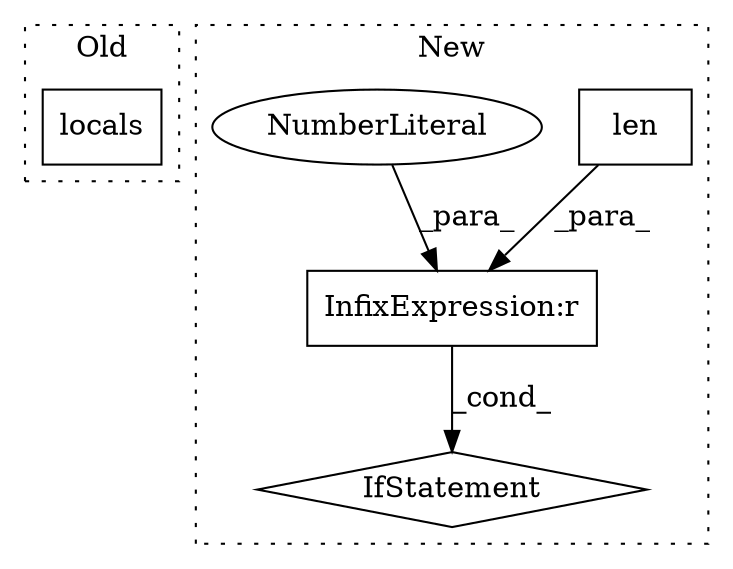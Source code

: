 digraph G {
subgraph cluster0 {
1 [label="locals" a="32" s="1830" l="8" shape="box"];
label = "Old";
style="dotted";
}
subgraph cluster1 {
2 [label="IfStatement" a="25" s="1244,1307" l="4,2" shape="diamond"];
3 [label="len" a="32" s="1283,1300" l="4,1" shape="box"];
4 [label="InfixExpression:r" a="27" s="1301" l="4" shape="box"];
5 [label="NumberLiteral" a="34" s="1305" l="1" shape="ellipse"];
label = "New";
style="dotted";
}
3 -> 4 [label="_para_"];
4 -> 2 [label="_cond_"];
5 -> 4 [label="_para_"];
}